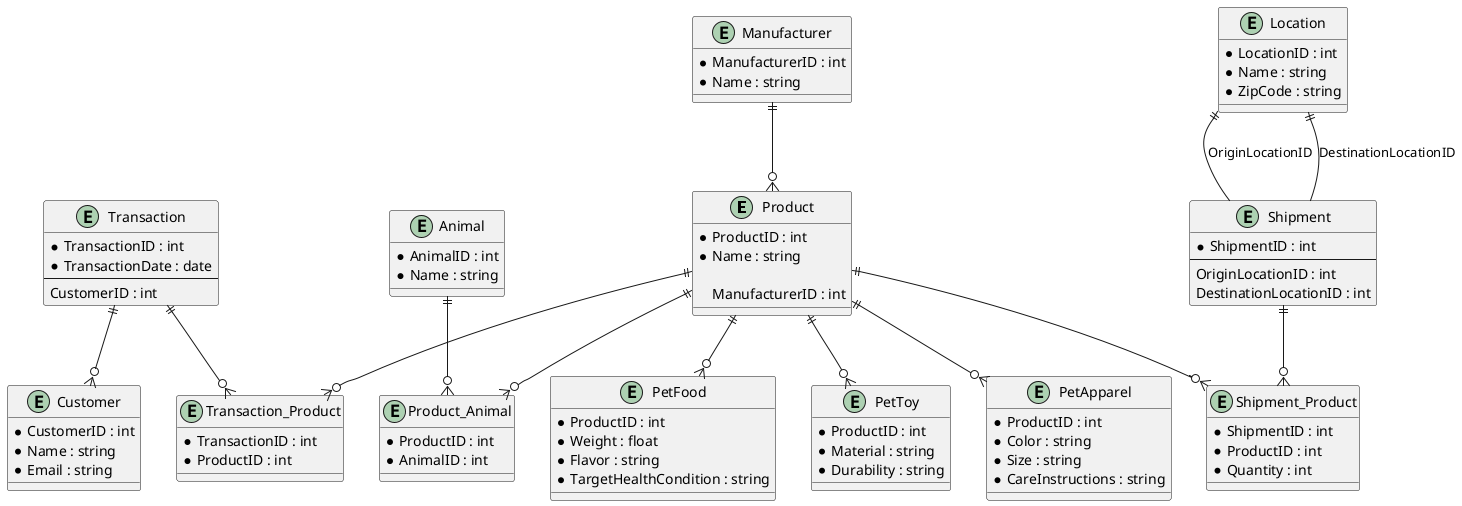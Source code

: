 @startuml
entity "Product" {
  *ProductID : int
  *Name : string

  ManufacturerID : int
}

entity "PetFood" {
  *ProductID : int
  *Weight : float
  *Flavor : string
  *TargetHealthCondition : string
}

entity "PetToy" {
  *ProductID : int
  *Material : string
  *Durability : string
}

entity "PetApparel" {
  *ProductID : int
  *Color : string
  *Size : string
  *CareInstructions : string
}

entity "Manufacturer" {
  *ManufacturerID : int
  *Name : string
}

entity "Animal" {
  *AnimalID : int
  *Name : string
}

entity "Customer" {
  *CustomerID : int
  *Name : string
  *Email : string
}

entity "Transaction" {
  *TransactionID : int
  *TransactionDate : date
  --
  CustomerID : int
}

entity "Location" {
  *LocationID : int
  *Name : string
  *ZipCode : string
}

entity "Shipment" {
  *ShipmentID : int
  --
  OriginLocationID : int
  DestinationLocationID : int
}

entity "Transaction_Product" {
  *TransactionID : int
  *ProductID : int
}

entity "Product_Animal" {
  *ProductID : int
  *AnimalID : int
}

entity "Shipment_Product" {
  *ShipmentID : int
  *ProductID : int
  *Quantity : int
}

Product ||--o{ PetFood
Product ||--o{ PetToy
Product ||--o{ PetApparel
Product ||--o{ Product_Animal
Animal ||--o{ Product_Animal
Product ||--o{ Transaction_Product
Transaction ||--o{ Transaction_Product
Transaction ||--o{ Customer
Manufacturer ||--o{ Product
Shipment ||--o{ Shipment_Product
Product ||--o{ Shipment_Product
Location ||-- Shipment : OriginLocationID
Location ||-- Shipment : DestinationLocationID
@enduml
